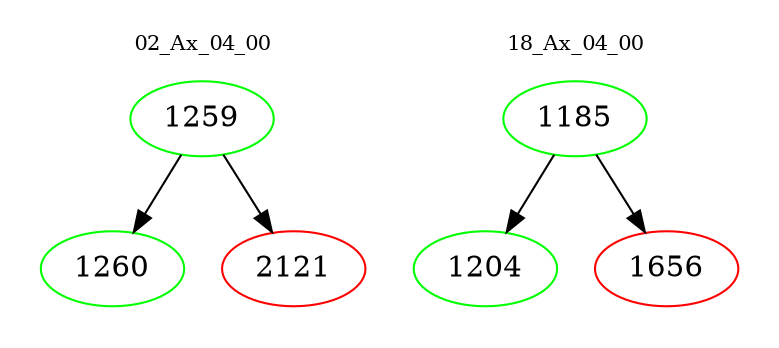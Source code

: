 digraph{
subgraph cluster_0 {
color = white
label = "02_Ax_04_00";
fontsize=10;
T0_1259 [label="1259", color="green"]
T0_1259 -> T0_1260 [color="black"]
T0_1260 [label="1260", color="green"]
T0_1259 -> T0_2121 [color="black"]
T0_2121 [label="2121", color="red"]
}
subgraph cluster_1 {
color = white
label = "18_Ax_04_00";
fontsize=10;
T1_1185 [label="1185", color="green"]
T1_1185 -> T1_1204 [color="black"]
T1_1204 [label="1204", color="green"]
T1_1185 -> T1_1656 [color="black"]
T1_1656 [label="1656", color="red"]
}
}
